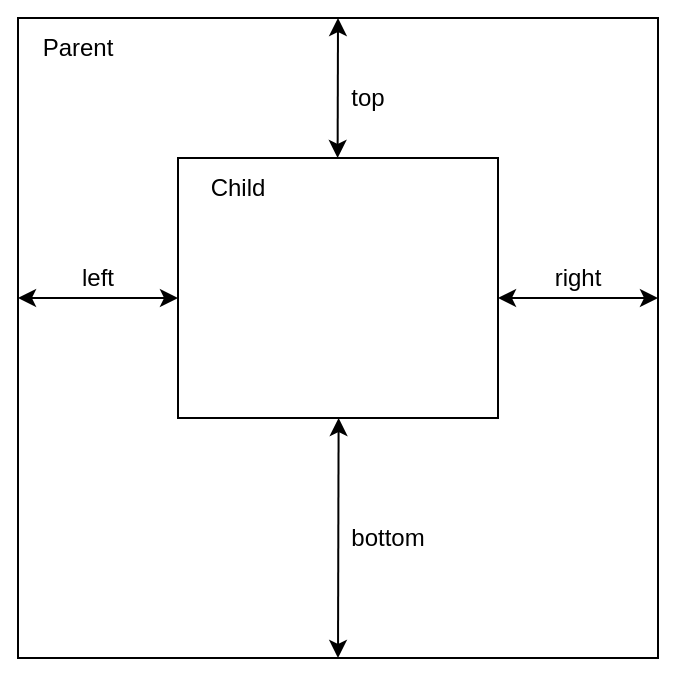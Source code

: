<mxfile version="20.2.8" type="device"><diagram id="CyPxdYIBshc31s-Zh4j-" name="Page-1"><mxGraphModel dx="649" dy="416" grid="1" gridSize="10" guides="1" tooltips="1" connect="1" arrows="1" fold="1" page="1" pageScale="1" pageWidth="850" pageHeight="1100" math="0" shadow="0"><root><mxCell id="0"/><mxCell id="1" parent="0"/><mxCell id="o61Gyi_JLnUp-BK3s2e8-1" value="" style="rounded=0;whiteSpace=wrap;html=1;align=left;" vertex="1" parent="1"><mxGeometry x="160" y="50" width="320" height="320" as="geometry"/></mxCell><mxCell id="o61Gyi_JLnUp-BK3s2e8-2" value="Parent" style="text;html=1;strokeColor=none;fillColor=none;align=center;verticalAlign=middle;whiteSpace=wrap;rounded=0;" vertex="1" parent="1"><mxGeometry x="160" y="50" width="60" height="30" as="geometry"/></mxCell><mxCell id="o61Gyi_JLnUp-BK3s2e8-4" value="" style="rounded=0;whiteSpace=wrap;html=1;" vertex="1" parent="1"><mxGeometry x="240" y="120" width="160" height="130" as="geometry"/></mxCell><mxCell id="o61Gyi_JLnUp-BK3s2e8-7" value="" style="endArrow=classic;startArrow=classic;html=1;rounded=0;" edge="1" parent="1"><mxGeometry width="50" height="50" relative="1" as="geometry"><mxPoint x="400" y="190" as="sourcePoint"/><mxPoint x="480" y="190" as="targetPoint"/></mxGeometry></mxCell><mxCell id="o61Gyi_JLnUp-BK3s2e8-8" value="right" style="text;html=1;strokeColor=none;fillColor=none;align=center;verticalAlign=middle;whiteSpace=wrap;rounded=0;" vertex="1" parent="1"><mxGeometry x="410" y="170" width="60" height="20" as="geometry"/></mxCell><mxCell id="o61Gyi_JLnUp-BK3s2e8-9" value="" style="endArrow=classic;startArrow=classic;html=1;rounded=0;" edge="1" parent="1"><mxGeometry width="50" height="50" relative="1" as="geometry"><mxPoint x="160" y="190.0" as="sourcePoint"/><mxPoint x="240" y="190.0" as="targetPoint"/></mxGeometry></mxCell><mxCell id="o61Gyi_JLnUp-BK3s2e8-10" value="left" style="text;html=1;strokeColor=none;fillColor=none;align=center;verticalAlign=middle;whiteSpace=wrap;rounded=0;" vertex="1" parent="1"><mxGeometry x="170" y="170" width="60" height="20" as="geometry"/></mxCell><mxCell id="o61Gyi_JLnUp-BK3s2e8-11" value="" style="endArrow=classic;startArrow=classic;html=1;rounded=0;" edge="1" parent="1"><mxGeometry width="50" height="50" relative="1" as="geometry"><mxPoint x="320" y="50" as="sourcePoint"/><mxPoint x="319.81" y="120" as="targetPoint"/></mxGeometry></mxCell><mxCell id="o61Gyi_JLnUp-BK3s2e8-13" value="top" style="text;html=1;strokeColor=none;fillColor=none;align=center;verticalAlign=middle;whiteSpace=wrap;rounded=0;" vertex="1" parent="1"><mxGeometry x="320" y="80" width="30" height="20" as="geometry"/></mxCell><mxCell id="o61Gyi_JLnUp-BK3s2e8-14" value="Child" style="text;html=1;strokeColor=none;fillColor=none;align=center;verticalAlign=middle;whiteSpace=wrap;rounded=0;" vertex="1" parent="1"><mxGeometry x="240" y="120" width="60" height="30" as="geometry"/></mxCell><mxCell id="o61Gyi_JLnUp-BK3s2e8-15" value="" style="endArrow=classic;startArrow=classic;html=1;rounded=0;" edge="1" parent="1"><mxGeometry width="50" height="50" relative="1" as="geometry"><mxPoint x="320.31" y="250" as="sourcePoint"/><mxPoint x="320" y="370" as="targetPoint"/></mxGeometry></mxCell><mxCell id="o61Gyi_JLnUp-BK3s2e8-16" value="bottom" style="text;html=1;strokeColor=none;fillColor=none;align=center;verticalAlign=middle;whiteSpace=wrap;rounded=0;" vertex="1" parent="1"><mxGeometry x="320" y="300" width="50" height="20" as="geometry"/></mxCell></root></mxGraphModel></diagram></mxfile>